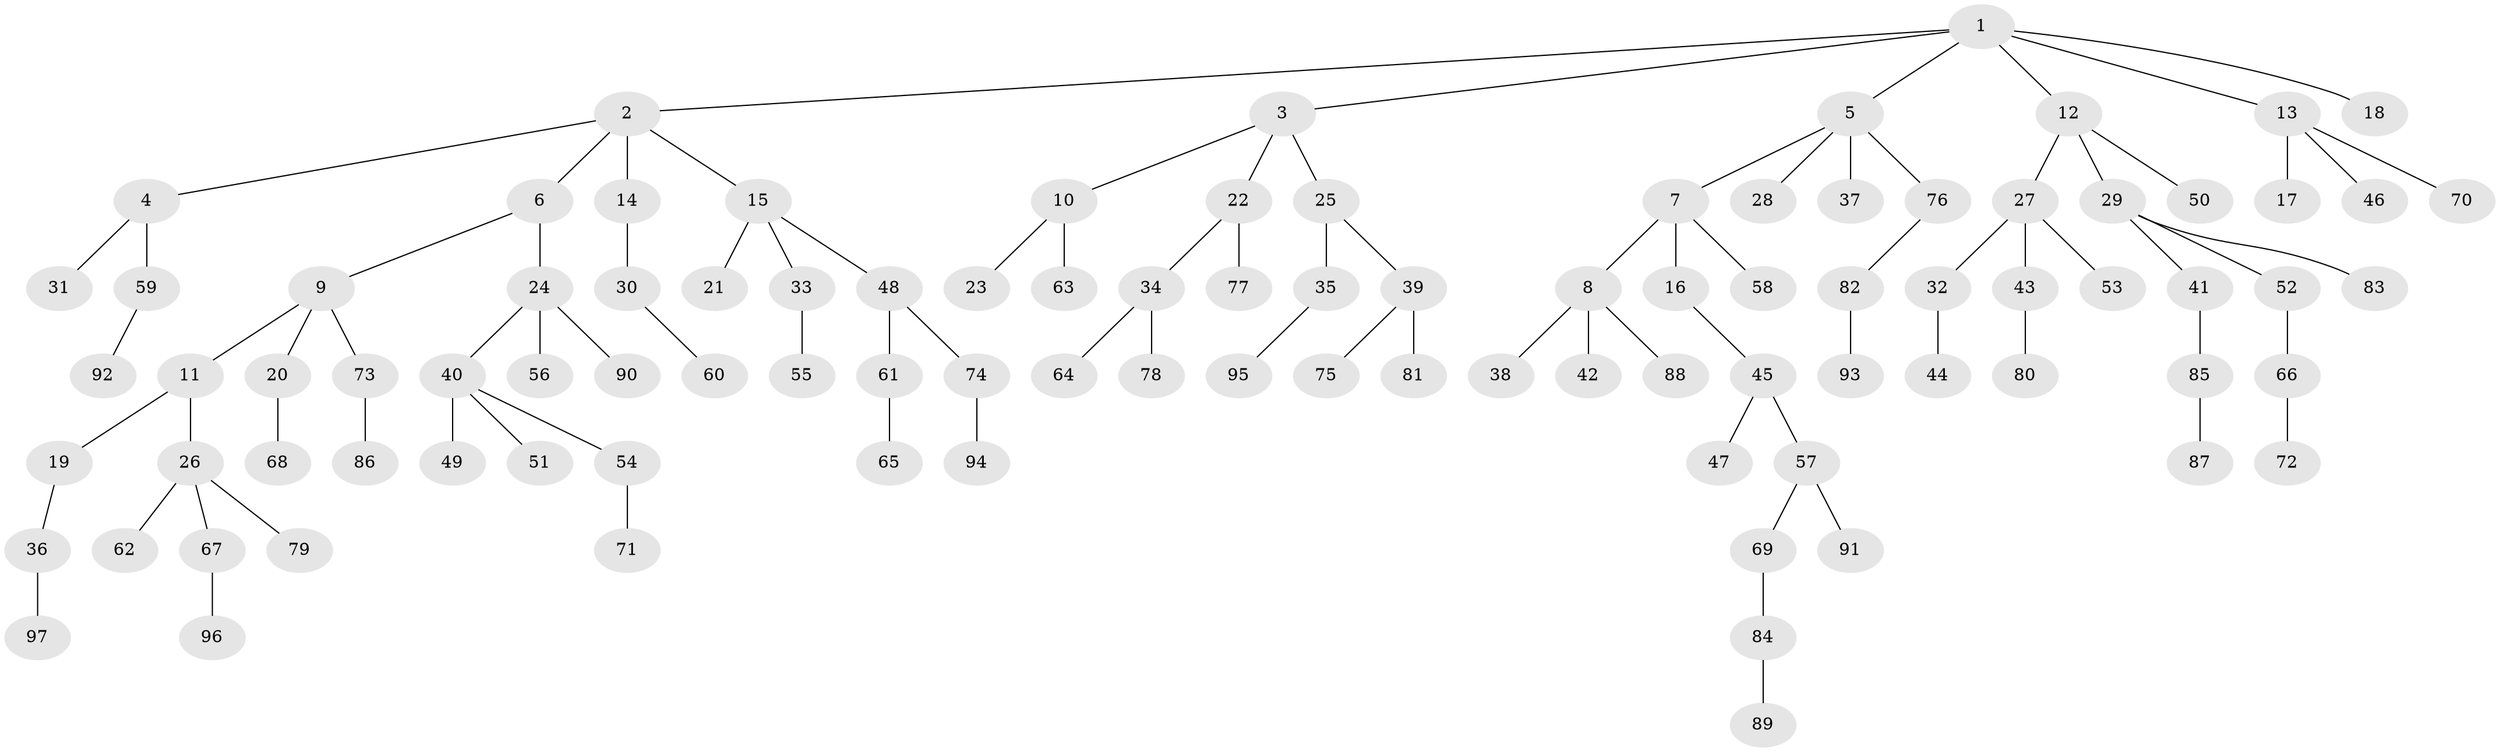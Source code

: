 // coarse degree distribution, {5: 0.04477611940298507, 7: 0.014925373134328358, 3: 0.07462686567164178, 4: 0.04477611940298507, 6: 0.04477611940298507, 2: 0.19402985074626866, 1: 0.582089552238806}
// Generated by graph-tools (version 1.1) at 2025/24/03/03/25 07:24:06]
// undirected, 97 vertices, 96 edges
graph export_dot {
graph [start="1"]
  node [color=gray90,style=filled];
  1;
  2;
  3;
  4;
  5;
  6;
  7;
  8;
  9;
  10;
  11;
  12;
  13;
  14;
  15;
  16;
  17;
  18;
  19;
  20;
  21;
  22;
  23;
  24;
  25;
  26;
  27;
  28;
  29;
  30;
  31;
  32;
  33;
  34;
  35;
  36;
  37;
  38;
  39;
  40;
  41;
  42;
  43;
  44;
  45;
  46;
  47;
  48;
  49;
  50;
  51;
  52;
  53;
  54;
  55;
  56;
  57;
  58;
  59;
  60;
  61;
  62;
  63;
  64;
  65;
  66;
  67;
  68;
  69;
  70;
  71;
  72;
  73;
  74;
  75;
  76;
  77;
  78;
  79;
  80;
  81;
  82;
  83;
  84;
  85;
  86;
  87;
  88;
  89;
  90;
  91;
  92;
  93;
  94;
  95;
  96;
  97;
  1 -- 2;
  1 -- 3;
  1 -- 5;
  1 -- 12;
  1 -- 13;
  1 -- 18;
  2 -- 4;
  2 -- 6;
  2 -- 14;
  2 -- 15;
  3 -- 10;
  3 -- 22;
  3 -- 25;
  4 -- 31;
  4 -- 59;
  5 -- 7;
  5 -- 28;
  5 -- 37;
  5 -- 76;
  6 -- 9;
  6 -- 24;
  7 -- 8;
  7 -- 16;
  7 -- 58;
  8 -- 38;
  8 -- 42;
  8 -- 88;
  9 -- 11;
  9 -- 20;
  9 -- 73;
  10 -- 23;
  10 -- 63;
  11 -- 19;
  11 -- 26;
  12 -- 27;
  12 -- 29;
  12 -- 50;
  13 -- 17;
  13 -- 46;
  13 -- 70;
  14 -- 30;
  15 -- 21;
  15 -- 33;
  15 -- 48;
  16 -- 45;
  19 -- 36;
  20 -- 68;
  22 -- 34;
  22 -- 77;
  24 -- 40;
  24 -- 56;
  24 -- 90;
  25 -- 35;
  25 -- 39;
  26 -- 62;
  26 -- 67;
  26 -- 79;
  27 -- 32;
  27 -- 43;
  27 -- 53;
  29 -- 41;
  29 -- 52;
  29 -- 83;
  30 -- 60;
  32 -- 44;
  33 -- 55;
  34 -- 64;
  34 -- 78;
  35 -- 95;
  36 -- 97;
  39 -- 75;
  39 -- 81;
  40 -- 49;
  40 -- 51;
  40 -- 54;
  41 -- 85;
  43 -- 80;
  45 -- 47;
  45 -- 57;
  48 -- 61;
  48 -- 74;
  52 -- 66;
  54 -- 71;
  57 -- 69;
  57 -- 91;
  59 -- 92;
  61 -- 65;
  66 -- 72;
  67 -- 96;
  69 -- 84;
  73 -- 86;
  74 -- 94;
  76 -- 82;
  82 -- 93;
  84 -- 89;
  85 -- 87;
}
